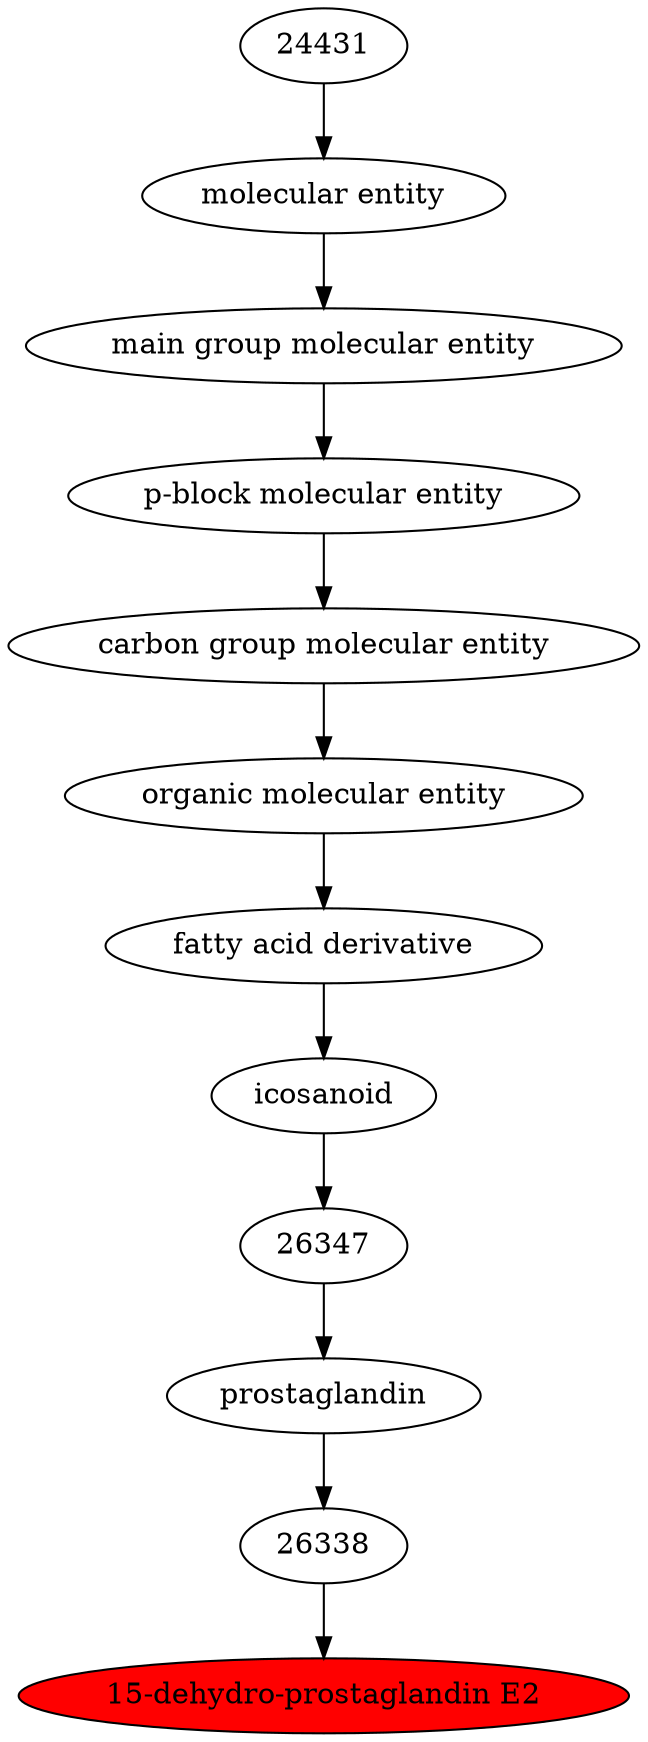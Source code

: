 digraph tree{ 
15547 [label="15-dehydro-prostaglandin E2" fillcolor=red style=filled]
26338 -> 15547
26338 [label="26338"]
26333 -> 26338
26333 [label="prostaglandin"]
26347 -> 26333
26347 [label="26347"]
23899 -> 26347
23899 [label="icosanoid"]
61697 -> 23899
61697 [label="fatty acid derivative"]
50860 -> 61697
50860 [label="organic molecular entity"]
33582 -> 50860
33582 [label="carbon group molecular entity"]
33675 -> 33582
33675 [label="p-block molecular entity"]
33579 -> 33675
33579 [label="main group molecular entity"]
23367 -> 33579
23367 [label="molecular entity"]
24431 -> 23367
24431 [label="24431"]
}